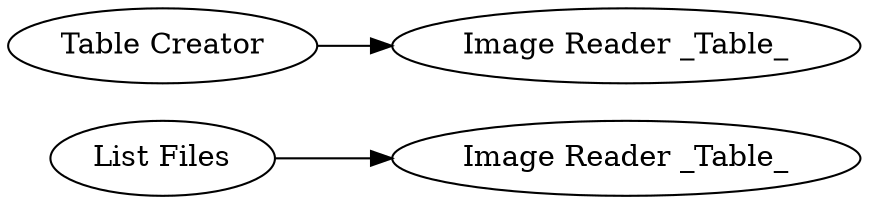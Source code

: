 digraph {
	23 -> 22
	15 -> 21
	23 [label="List Files"]
	21 [label="Image Reader _Table_"]
	22 [label="Image Reader _Table_"]
	15 [label="Table Creator"]
	rankdir=LR
}
